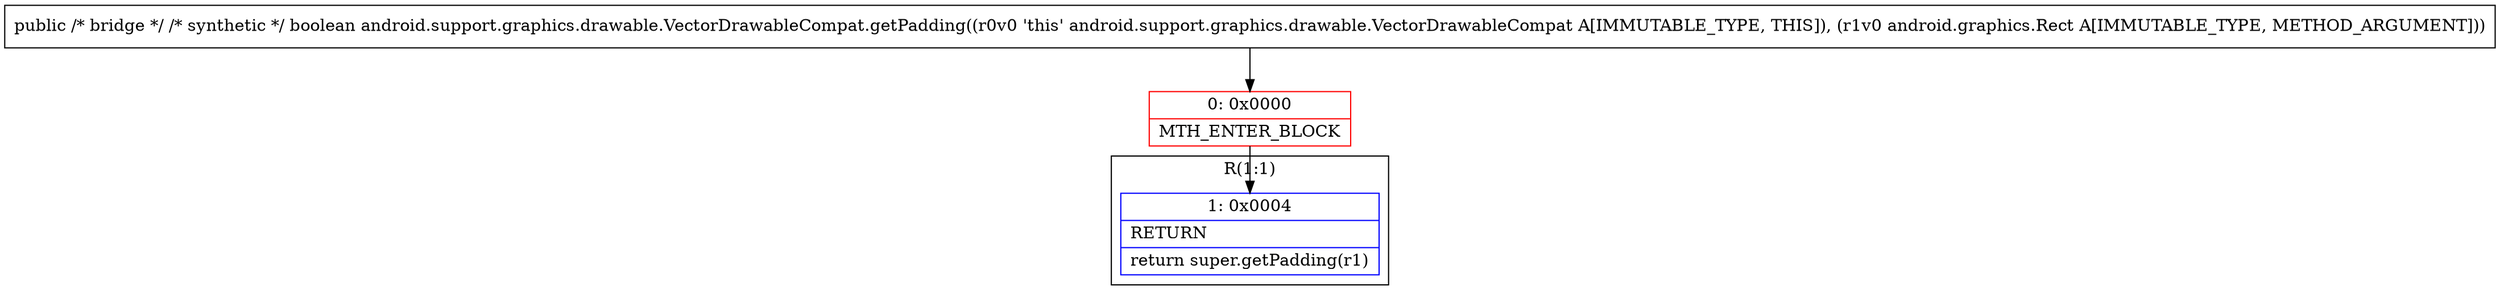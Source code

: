 digraph "CFG forandroid.support.graphics.drawable.VectorDrawableCompat.getPadding(Landroid\/graphics\/Rect;)Z" {
subgraph cluster_Region_477842177 {
label = "R(1:1)";
node [shape=record,color=blue];
Node_1 [shape=record,label="{1\:\ 0x0004|RETURN\l|return super.getPadding(r1)\l}"];
}
Node_0 [shape=record,color=red,label="{0\:\ 0x0000|MTH_ENTER_BLOCK\l}"];
MethodNode[shape=record,label="{public \/* bridge *\/ \/* synthetic *\/ boolean android.support.graphics.drawable.VectorDrawableCompat.getPadding((r0v0 'this' android.support.graphics.drawable.VectorDrawableCompat A[IMMUTABLE_TYPE, THIS]), (r1v0 android.graphics.Rect A[IMMUTABLE_TYPE, METHOD_ARGUMENT])) }"];
MethodNode -> Node_0;
Node_0 -> Node_1;
}


